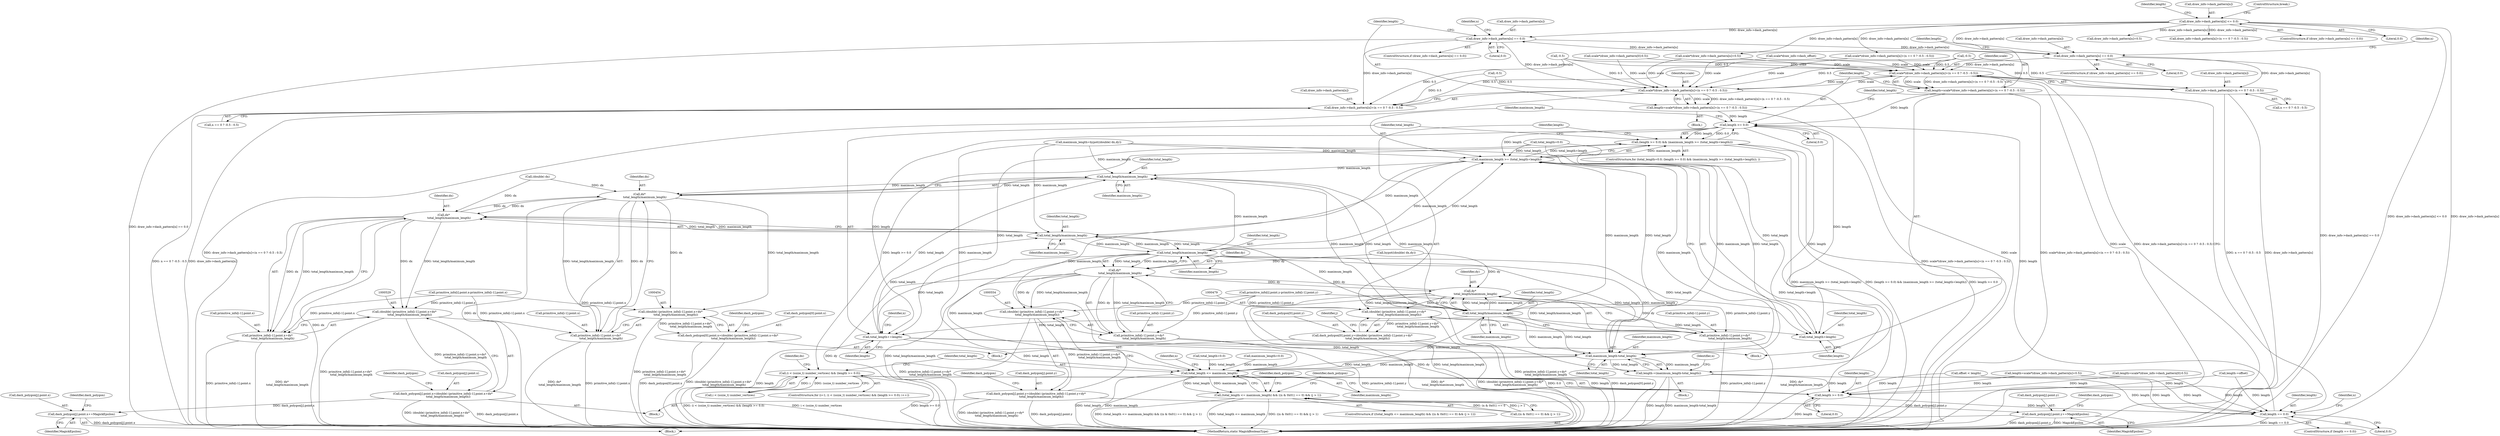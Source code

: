 digraph "0_ImageMagick_726812fa2fa7ce16bcf58f6e115f65427a1c0950_0@pointer" {
"1000387" [label="(Call,draw_info->dash_pattern[n] == 0.0)"];
"1000245" [label="(Call,draw_info->dash_pattern[n] <= 0.0)"];
"1000605" [label="(Call,draw_info->dash_pattern[n] == 0.0)"];
"1000387" [label="(Call,draw_info->dash_pattern[n] == 0.0)"];
"1000399" [label="(Call,scale*(draw_info->dash_pattern[n]+(n == 0 ? -0.5 : 0.5)))"];
"1000397" [label="(Call,length=scale*(draw_info->dash_pattern[n]+(n == 0 ? -0.5 : 0.5)))"];
"1000419" [label="(Call,length >= 0.0)"];
"1000418" [label="(Call,(length >= 0.0) && (maximum_length >= (total_length+length)))"];
"1000322" [label="(Call,(i < (ssize_t) number_vertices) && (length >= 0.0))"];
"1000422" [label="(Call,maximum_length >= (total_length+length))"];
"1000467" [label="(Call,total_length/maximum_length)"];
"1000465" [label="(Call,dx*\n            total_length/maximum_length)"];
"1000453" [label="(Call,(double) (primitive_info[i-1].point.x+dx*\n            total_length/maximum_length))"];
"1000445" [label="(Call,dash_polygon[0].point.x=(double) (primitive_info[i-1].point.x+dx*\n            total_length/maximum_length))"];
"1000455" [label="(Call,primitive_info[i-1].point.x+dx*\n            total_length/maximum_length)"];
"1000540" [label="(Call,dx*\n            total_length/maximum_length)"];
"1000528" [label="(Call,(double) (primitive_info[i-1].point.x+dx*\n            total_length/maximum_length))"];
"1000520" [label="(Call,dash_polygon[j].point.x=(double) (primitive_info[i-1].point.x+dx*\n            total_length/maximum_length))"];
"1000684" [label="(Call,dash_polygon[j].point.x+=MagickEpsilon)"];
"1000530" [label="(Call,primitive_info[i-1].point.x+dx*\n            total_length/maximum_length)"];
"1000492" [label="(Call,total_length/maximum_length)"];
"1000424" [label="(Call,total_length+length)"];
"1000428" [label="(Call,total_length+=length)"];
"1000542" [label="(Call,total_length/maximum_length)"];
"1000567" [label="(Call,total_length/maximum_length)"];
"1000565" [label="(Call,dy*\n            total_length/maximum_length)"];
"1000490" [label="(Call,dy*\n            total_length/maximum_length)"];
"1000478" [label="(Call,(double) (primitive_info[i-1].point.y+dy*\n            total_length/maximum_length))"];
"1000470" [label="(Call,dash_polygon[0].point.y=(double) (primitive_info[i-1].point.y+dy*\n            total_length/maximum_length))"];
"1000480" [label="(Call,primitive_info[i-1].point.y+dy*\n            total_length/maximum_length)"];
"1000553" [label="(Call,(double) (primitive_info[i-1].point.y+dy*\n            total_length/maximum_length))"];
"1000545" [label="(Call,dash_polygon[j].point.y=(double) (primitive_info[i-1].point.y+dy*\n            total_length/maximum_length))"];
"1000693" [label="(Call,dash_polygon[j].point.y+=MagickEpsilon)"];
"1000555" [label="(Call,primitive_info[i-1].point.y+dy*\n            total_length/maximum_length)"];
"1000634" [label="(Call,maximum_length-total_length)"];
"1000632" [label="(Call,length-=(maximum_length-total_length))"];
"1000328" [label="(Call,length >= 0.0)"];
"1000380" [label="(Call,length == 0.0)"];
"1000662" [label="(Call,total_length <= maximum_length)"];
"1000661" [label="(Call,(total_length <= maximum_length) && ((n & 0x01) == 0) && (j > 1))"];
"1000617" [label="(Call,scale*(draw_info->dash_pattern[n]+(n == 0 ? -0.5 : 0.5)))"];
"1000615" [label="(Call,length=scale*(draw_info->dash_pattern[n]+(n == 0 ? -0.5 : 0.5)))"];
"1000401" [label="(Call,draw_info->dash_pattern[n]+(n == 0 ? -0.5 : 0.5))"];
"1000619" [label="(Call,draw_info->dash_pattern[n]+(n == 0 ? -0.5 : 0.5))"];
"1000491" [label="(Identifier,dy)"];
"1000333" [label="(Block,)"];
"1000480" [label="(Call,primitive_info[i-1].point.y+dy*\n            total_length/maximum_length)"];
"1000469" [label="(Identifier,maximum_length)"];
"1000467" [label="(Call,total_length/maximum_length)"];
"1000493" [label="(Identifier,total_length)"];
"1000566" [label="(Identifier,dy)"];
"1000372" [label="(Call,maximum_length=hypot((double) dx,dy))"];
"1000496" [label="(Identifier,j)"];
"1000375" [label="(Call,(double) dx)"];
"1000556" [label="(Call,primitive_info[i-1].point.y)"];
"1000400" [label="(Identifier,scale)"];
"1000541" [label="(Identifier,dx)"];
"1000395" [label="(Identifier,n)"];
"1000663" [label="(Identifier,total_length)"];
"1000415" [label="(Call,total_length=0.0)"];
"1000402" [label="(Call,draw_info->dash_pattern[n])"];
"1000318" [label="(ControlStructure,for (i=1; (i < (ssize_t) number_vertices) && (length >= 0.0); i++))"];
"1000453" [label="(Call,(double) (primitive_info[i-1].point.x+dx*\n            total_length/maximum_length))"];
"1000422" [label="(Call,maximum_length >= (total_length+length))"];
"1000471" [label="(Call,dash_polygon[0].point.y)"];
"1000293" [label="(Call,offset < length)"];
"1000520" [label="(Call,dash_polygon[j].point.x=(double) (primitive_info[i-1].point.x+dx*\n            total_length/maximum_length))"];
"1000445" [label="(Call,dash_polygon[0].point.x=(double) (primitive_info[i-1].point.x+dx*\n            total_length/maximum_length))"];
"1000674" [label="(Block,)"];
"1000494" [label="(Identifier,maximum_length)"];
"1000255" [label="(Call,scale*(draw_info->dash_pattern[n]+(n == 0 ? -0.5 : 0.5)))"];
"1000668" [label="(Identifier,n)"];
"1000549" [label="(Identifier,dash_polygon)"];
"1000543" [label="(Identifier,total_length)"];
"1000455" [label="(Call,primitive_info[i-1].point.x+dx*\n            total_length/maximum_length)"];
"1000567" [label="(Call,total_length/maximum_length)"];
"1000420" [label="(Identifier,length)"];
"1000605" [label="(Call,draw_info->dash_pattern[n] == 0.0)"];
"1000383" [label="(Block,)"];
"1000329" [label="(Identifier,length)"];
"1000386" [label="(ControlStructure,if (draw_info->dash_pattern[n] == 0.0))"];
"1000615" [label="(Call,length=scale*(draw_info->dash_pattern[n]+(n == 0 ? -0.5 : 0.5)))"];
"1000618" [label="(Identifier,scale)"];
"1000542" [label="(Call,total_length/maximum_length)"];
"1000540" [label="(Call,dx*\n            total_length/maximum_length)"];
"1000490" [label="(Call,dy*\n            total_length/maximum_length)"];
"1000335" [label="(Identifier,dx)"];
"1000694" [label="(Call,dash_polygon[j].point.y)"];
"1000429" [label="(Identifier,total_length)"];
"1000446" [label="(Call,dash_polygon[0].point.x)"];
"1000636" [label="(Identifier,total_length)"];
"1000635" [label="(Identifier,maximum_length)"];
"1000388" [label="(Call,draw_info->dash_pattern[n])"];
"1000606" [label="(Call,draw_info->dash_pattern[n])"];
"1000544" [label="(Identifier,maximum_length)"];
"1000322" [label="(Call,(i < (ssize_t) number_vertices) && (length >= 0.0))"];
"1000684" [label="(Call,dash_polygon[j].point.x+=MagickEpsilon)"];
"1000660" [label="(ControlStructure,if ((total_length <= maximum_length) && ((n & 0x01) == 0) && (j > 1)))"];
"1000531" [label="(Call,primitive_info[i-1].point.x)"];
"1000629" [label="(Call,-0.5)"];
"1000315" [label="(Call,total_length=0.0)"];
"1000573" [label="(Identifier,dash_polygon)"];
"1000421" [label="(Literal,0.0)"];
"1000280" [label="(Call,length=scale*(draw_info->dash_pattern[n]+0.5))"];
"1000478" [label="(Call,(double) (primitive_info[i-1].point.y+dy*\n            total_length/maximum_length))"];
"1000665" [label="(Call,((n & 0x01) == 0) && (j > 1))"];
"1000466" [label="(Identifier,dx)"];
"1000425" [label="(Identifier,total_length)"];
"1000393" [label="(Literal,0.0)"];
"1000381" [label="(Identifier,length)"];
"1000336" [label="(Call,primitive_info[i].point.x-primitive_info[i-1].point.x)"];
"1000323" [label="(Call,i < (ssize_t) number_vertices)"];
"1000407" [label="(Call,n == 0 ? -0.5 : 0.5)"];
"1000205" [label="(Call,length=scale*(draw_info->dash_pattern[0]-0.5))"];
"1000284" [label="(Call,draw_info->dash_pattern[n]+0.5)"];
"1000416" [label="(Identifier,total_length)"];
"1000640" [label="(Identifier,n)"];
"1000398" [label="(Identifier,length)"];
"1000546" [label="(Call,dash_polygon[j].point.y)"];
"1000424" [label="(Call,total_length+length)"];
"1000456" [label="(Call,primitive_info[i-1].point.x)"];
"1000474" [label="(Identifier,dash_polygon)"];
"1000569" [label="(Identifier,maximum_length)"];
"1000620" [label="(Call,draw_info->dash_pattern[n])"];
"1000692" [label="(Identifier,MagickEpsilon)"];
"1000763" [label="(MethodReturn,static MagickBooleanType)"];
"1000397" [label="(Call,length=scale*(draw_info->dash_pattern[n]+(n == 0 ? -0.5 : 0.5)))"];
"1000411" [label="(Call,-0.5)"];
"1000499" [label="(Block,)"];
"1000419" [label="(Call,length >= 0.0)"];
"1000297" [label="(Call,length-=offset)"];
"1000470" [label="(Call,dash_polygon[0].point.y=(double) (primitive_info[i-1].point.y+dy*\n            total_length/maximum_length))"];
"1000625" [label="(Call,n == 0 ? -0.5 : 0.5)"];
"1000267" [label="(Call,-0.5)"];
"1000245" [label="(Call,draw_info->dash_pattern[n] <= 0.0)"];
"1000254" [label="(Identifier,length)"];
"1000568" [label="(Identifier,total_length)"];
"1000677" [label="(Identifier,dash_polygon)"];
"1000616" [label="(Identifier,length)"];
"1000530" [label="(Call,primitive_info[i-1].point.x+dx*\n            total_length/maximum_length)"];
"1000545" [label="(Call,dash_polygon[j].point.y=(double) (primitive_info[i-1].point.y+dy*\n            total_length/maximum_length))"];
"1000633" [label="(Identifier,length)"];
"1000387" [label="(Call,draw_info->dash_pattern[n] == 0.0)"];
"1000437" [label="(Block,)"];
"1000528" [label="(Call,(double) (primitive_info[i-1].point.x+dx*\n            total_length/maximum_length))"];
"1000492" [label="(Call,total_length/maximum_length)"];
"1000465" [label="(Call,dx*\n            total_length/maximum_length)"];
"1000385" [label="(Identifier,n)"];
"1000207" [label="(Call,scale*(draw_info->dash_pattern[0]-0.5))"];
"1000664" [label="(Identifier,maximum_length)"];
"1000401" [label="(Call,draw_info->dash_pattern[n]+(n == 0 ? -0.5 : 0.5))"];
"1000428" [label="(Call,total_length+=length)"];
"1000224" [label="(Call,scale*draw_info->dash_offset)"];
"1000246" [label="(Call,draw_info->dash_pattern[n])"];
"1000382" [label="(Literal,0.0)"];
"1000282" [label="(Call,scale*(draw_info->dash_pattern[n]+0.5))"];
"1000662" [label="(Call,total_length <= maximum_length)"];
"1000661" [label="(Call,(total_length <= maximum_length) && ((n & 0x01) == 0) && (j > 1))"];
"1000604" [label="(ControlStructure,if (draw_info->dash_pattern[n] == 0.0))"];
"1000426" [label="(Identifier,length)"];
"1000701" [label="(Identifier,MagickEpsilon)"];
"1000705" [label="(Identifier,dash_polygon)"];
"1000611" [label="(Literal,0.0)"];
"1000553" [label="(Call,(double) (primitive_info[i-1].point.y+dy*\n            total_length/maximum_length))"];
"1000632" [label="(Call,length-=(maximum_length-total_length))"];
"1000380" [label="(Call,length == 0.0)"];
"1000257" [label="(Call,draw_info->dash_pattern[n]+(n == 0 ? -0.5 : 0.5))"];
"1000330" [label="(Literal,0.0)"];
"1000414" [label="(ControlStructure,for (total_length=0.0; (length >= 0.0) && (maximum_length >= (total_length+length)); ))"];
"1000244" [label="(ControlStructure,if (draw_info->dash_pattern[n] <= 0.0))"];
"1000521" [label="(Call,dash_polygon[j].point.x)"];
"1000312" [label="(Call,maximum_length=0.0)"];
"1000328" [label="(Call,length >= 0.0)"];
"1000379" [label="(ControlStructure,if (length == 0.0))"];
"1000252" [label="(ControlStructure,break;)"];
"1000468" [label="(Identifier,total_length)"];
"1000617" [label="(Call,scale*(draw_info->dash_pattern[n]+(n == 0 ? -0.5 : 0.5)))"];
"1000685" [label="(Call,dash_polygon[j].point.x)"];
"1000697" [label="(Identifier,dash_polygon)"];
"1000399" [label="(Call,scale*(draw_info->dash_pattern[n]+(n == 0 ? -0.5 : 0.5)))"];
"1000619" [label="(Call,draw_info->dash_pattern[n]+(n == 0 ? -0.5 : 0.5))"];
"1000434" [label="(Identifier,n)"];
"1000634" [label="(Call,maximum_length-total_length)"];
"1000427" [label="(Block,)"];
"1000735" [label="(Identifier,dash_polygon)"];
"1000613" [label="(Identifier,n)"];
"1000430" [label="(Identifier,length)"];
"1000374" [label="(Call,hypot((double) dx,dy))"];
"1000555" [label="(Call,primitive_info[i-1].point.y+dy*\n            total_length/maximum_length)"];
"1000423" [label="(Identifier,maximum_length)"];
"1000355" [label="(Call,primitive_info[i].point.y-primitive_info[i-1].point.y)"];
"1000251" [label="(Literal,0.0)"];
"1000565" [label="(Call,dy*\n            total_length/maximum_length)"];
"1000481" [label="(Call,primitive_info[i-1].point.y)"];
"1000693" [label="(Call,dash_polygon[j].point.y+=MagickEpsilon)"];
"1000418" [label="(Call,(length >= 0.0) && (maximum_length >= (total_length+length)))"];
"1000387" -> "1000386"  [label="AST: "];
"1000387" -> "1000393"  [label="CFG: "];
"1000388" -> "1000387"  [label="AST: "];
"1000393" -> "1000387"  [label="AST: "];
"1000395" -> "1000387"  [label="CFG: "];
"1000398" -> "1000387"  [label="CFG: "];
"1000387" -> "1000763"  [label="DDG: draw_info->dash_pattern[n] == 0.0"];
"1000245" -> "1000387"  [label="DDG: draw_info->dash_pattern[n]"];
"1000605" -> "1000387"  [label="DDG: draw_info->dash_pattern[n]"];
"1000387" -> "1000399"  [label="DDG: draw_info->dash_pattern[n]"];
"1000387" -> "1000401"  [label="DDG: draw_info->dash_pattern[n]"];
"1000387" -> "1000605"  [label="DDG: draw_info->dash_pattern[n]"];
"1000245" -> "1000244"  [label="AST: "];
"1000245" -> "1000251"  [label="CFG: "];
"1000246" -> "1000245"  [label="AST: "];
"1000251" -> "1000245"  [label="AST: "];
"1000252" -> "1000245"  [label="CFG: "];
"1000254" -> "1000245"  [label="CFG: "];
"1000245" -> "1000763"  [label="DDG: draw_info->dash_pattern[n] <= 0.0"];
"1000245" -> "1000763"  [label="DDG: draw_info->dash_pattern[n]"];
"1000245" -> "1000255"  [label="DDG: draw_info->dash_pattern[n]"];
"1000245" -> "1000257"  [label="DDG: draw_info->dash_pattern[n]"];
"1000245" -> "1000282"  [label="DDG: draw_info->dash_pattern[n]"];
"1000245" -> "1000284"  [label="DDG: draw_info->dash_pattern[n]"];
"1000245" -> "1000605"  [label="DDG: draw_info->dash_pattern[n]"];
"1000605" -> "1000604"  [label="AST: "];
"1000605" -> "1000611"  [label="CFG: "];
"1000606" -> "1000605"  [label="AST: "];
"1000611" -> "1000605"  [label="AST: "];
"1000613" -> "1000605"  [label="CFG: "];
"1000616" -> "1000605"  [label="CFG: "];
"1000605" -> "1000763"  [label="DDG: draw_info->dash_pattern[n] == 0.0"];
"1000605" -> "1000617"  [label="DDG: draw_info->dash_pattern[n]"];
"1000605" -> "1000619"  [label="DDG: draw_info->dash_pattern[n]"];
"1000399" -> "1000397"  [label="AST: "];
"1000399" -> "1000401"  [label="CFG: "];
"1000400" -> "1000399"  [label="AST: "];
"1000401" -> "1000399"  [label="AST: "];
"1000397" -> "1000399"  [label="CFG: "];
"1000399" -> "1000763"  [label="DDG: draw_info->dash_pattern[n]+(n == 0 ? -0.5 : 0.5)"];
"1000399" -> "1000763"  [label="DDG: scale"];
"1000399" -> "1000397"  [label="DDG: scale"];
"1000399" -> "1000397"  [label="DDG: draw_info->dash_pattern[n]+(n == 0 ? -0.5 : 0.5)"];
"1000224" -> "1000399"  [label="DDG: scale"];
"1000617" -> "1000399"  [label="DDG: scale"];
"1000207" -> "1000399"  [label="DDG: scale"];
"1000255" -> "1000399"  [label="DDG: scale"];
"1000282" -> "1000399"  [label="DDG: scale"];
"1000411" -> "1000399"  [label="DDG: 0.5"];
"1000629" -> "1000399"  [label="DDG: 0.5"];
"1000267" -> "1000399"  [label="DDG: 0.5"];
"1000399" -> "1000617"  [label="DDG: scale"];
"1000397" -> "1000383"  [label="AST: "];
"1000398" -> "1000397"  [label="AST: "];
"1000416" -> "1000397"  [label="CFG: "];
"1000397" -> "1000763"  [label="DDG: scale*(draw_info->dash_pattern[n]+(n == 0 ? -0.5 : 0.5))"];
"1000397" -> "1000419"  [label="DDG: length"];
"1000419" -> "1000418"  [label="AST: "];
"1000419" -> "1000421"  [label="CFG: "];
"1000420" -> "1000419"  [label="AST: "];
"1000421" -> "1000419"  [label="AST: "];
"1000423" -> "1000419"  [label="CFG: "];
"1000418" -> "1000419"  [label="CFG: "];
"1000419" -> "1000418"  [label="DDG: length"];
"1000419" -> "1000418"  [label="DDG: 0.0"];
"1000615" -> "1000419"  [label="DDG: length"];
"1000380" -> "1000419"  [label="DDG: length"];
"1000419" -> "1000422"  [label="DDG: length"];
"1000419" -> "1000424"  [label="DDG: length"];
"1000419" -> "1000428"  [label="DDG: length"];
"1000419" -> "1000632"  [label="DDG: length"];
"1000418" -> "1000414"  [label="AST: "];
"1000418" -> "1000422"  [label="CFG: "];
"1000422" -> "1000418"  [label="AST: "];
"1000429" -> "1000418"  [label="CFG: "];
"1000633" -> "1000418"  [label="CFG: "];
"1000418" -> "1000763"  [label="DDG: maximum_length >= (total_length+length)"];
"1000418" -> "1000763"  [label="DDG: (length >= 0.0) && (maximum_length >= (total_length+length))"];
"1000418" -> "1000763"  [label="DDG: length >= 0.0"];
"1000418" -> "1000322"  [label="DDG: length >= 0.0"];
"1000422" -> "1000418"  [label="DDG: maximum_length"];
"1000422" -> "1000418"  [label="DDG: total_length+length"];
"1000322" -> "1000318"  [label="AST: "];
"1000322" -> "1000323"  [label="CFG: "];
"1000322" -> "1000328"  [label="CFG: "];
"1000323" -> "1000322"  [label="AST: "];
"1000328" -> "1000322"  [label="AST: "];
"1000335" -> "1000322"  [label="CFG: "];
"1000663" -> "1000322"  [label="CFG: "];
"1000322" -> "1000763"  [label="DDG: length >= 0.0"];
"1000322" -> "1000763"  [label="DDG: (i < (ssize_t) number_vertices) && (length >= 0.0)"];
"1000322" -> "1000763"  [label="DDG: i < (ssize_t) number_vertices"];
"1000323" -> "1000322"  [label="DDG: i"];
"1000323" -> "1000322"  [label="DDG: (ssize_t) number_vertices"];
"1000328" -> "1000322"  [label="DDG: length"];
"1000328" -> "1000322"  [label="DDG: 0.0"];
"1000422" -> "1000424"  [label="CFG: "];
"1000423" -> "1000422"  [label="AST: "];
"1000424" -> "1000422"  [label="AST: "];
"1000422" -> "1000763"  [label="DDG: total_length+length"];
"1000567" -> "1000422"  [label="DDG: maximum_length"];
"1000567" -> "1000422"  [label="DDG: total_length"];
"1000492" -> "1000422"  [label="DDG: maximum_length"];
"1000492" -> "1000422"  [label="DDG: total_length"];
"1000372" -> "1000422"  [label="DDG: maximum_length"];
"1000415" -> "1000422"  [label="DDG: total_length"];
"1000422" -> "1000467"  [label="DDG: maximum_length"];
"1000422" -> "1000542"  [label="DDG: maximum_length"];
"1000422" -> "1000634"  [label="DDG: maximum_length"];
"1000422" -> "1000662"  [label="DDG: maximum_length"];
"1000467" -> "1000465"  [label="AST: "];
"1000467" -> "1000469"  [label="CFG: "];
"1000468" -> "1000467"  [label="AST: "];
"1000469" -> "1000467"  [label="AST: "];
"1000465" -> "1000467"  [label="CFG: "];
"1000467" -> "1000465"  [label="DDG: total_length"];
"1000467" -> "1000465"  [label="DDG: maximum_length"];
"1000428" -> "1000467"  [label="DDG: total_length"];
"1000567" -> "1000467"  [label="DDG: maximum_length"];
"1000492" -> "1000467"  [label="DDG: maximum_length"];
"1000372" -> "1000467"  [label="DDG: maximum_length"];
"1000467" -> "1000492"  [label="DDG: total_length"];
"1000467" -> "1000492"  [label="DDG: maximum_length"];
"1000465" -> "1000455"  [label="AST: "];
"1000466" -> "1000465"  [label="AST: "];
"1000455" -> "1000465"  [label="CFG: "];
"1000465" -> "1000763"  [label="DDG: dx"];
"1000465" -> "1000453"  [label="DDG: dx"];
"1000465" -> "1000453"  [label="DDG: total_length/maximum_length"];
"1000465" -> "1000455"  [label="DDG: dx"];
"1000465" -> "1000455"  [label="DDG: total_length/maximum_length"];
"1000375" -> "1000465"  [label="DDG: dx"];
"1000540" -> "1000465"  [label="DDG: dx"];
"1000465" -> "1000540"  [label="DDG: dx"];
"1000453" -> "1000445"  [label="AST: "];
"1000453" -> "1000455"  [label="CFG: "];
"1000454" -> "1000453"  [label="AST: "];
"1000455" -> "1000453"  [label="AST: "];
"1000445" -> "1000453"  [label="CFG: "];
"1000453" -> "1000763"  [label="DDG: primitive_info[i-1].point.x+dx*\n            total_length/maximum_length"];
"1000453" -> "1000445"  [label="DDG: primitive_info[i-1].point.x+dx*\n            total_length/maximum_length"];
"1000336" -> "1000453"  [label="DDG: primitive_info[i-1].point.x"];
"1000445" -> "1000437"  [label="AST: "];
"1000446" -> "1000445"  [label="AST: "];
"1000474" -> "1000445"  [label="CFG: "];
"1000445" -> "1000763"  [label="DDG: dash_polygon[0].point.x"];
"1000445" -> "1000763"  [label="DDG: (double) (primitive_info[i-1].point.x+dx*\n            total_length/maximum_length)"];
"1000456" -> "1000455"  [label="AST: "];
"1000455" -> "1000763"  [label="DDG: dx*\n            total_length/maximum_length"];
"1000455" -> "1000763"  [label="DDG: primitive_info[i-1].point.x"];
"1000336" -> "1000455"  [label="DDG: primitive_info[i-1].point.x"];
"1000540" -> "1000530"  [label="AST: "];
"1000540" -> "1000542"  [label="CFG: "];
"1000541" -> "1000540"  [label="AST: "];
"1000542" -> "1000540"  [label="AST: "];
"1000530" -> "1000540"  [label="CFG: "];
"1000540" -> "1000763"  [label="DDG: dx"];
"1000540" -> "1000528"  [label="DDG: dx"];
"1000540" -> "1000528"  [label="DDG: total_length/maximum_length"];
"1000540" -> "1000530"  [label="DDG: dx"];
"1000540" -> "1000530"  [label="DDG: total_length/maximum_length"];
"1000375" -> "1000540"  [label="DDG: dx"];
"1000542" -> "1000540"  [label="DDG: total_length"];
"1000542" -> "1000540"  [label="DDG: maximum_length"];
"1000528" -> "1000520"  [label="AST: "];
"1000528" -> "1000530"  [label="CFG: "];
"1000529" -> "1000528"  [label="AST: "];
"1000530" -> "1000528"  [label="AST: "];
"1000520" -> "1000528"  [label="CFG: "];
"1000528" -> "1000763"  [label="DDG: primitive_info[i-1].point.x+dx*\n            total_length/maximum_length"];
"1000528" -> "1000520"  [label="DDG: primitive_info[i-1].point.x+dx*\n            total_length/maximum_length"];
"1000336" -> "1000528"  [label="DDG: primitive_info[i-1].point.x"];
"1000520" -> "1000499"  [label="AST: "];
"1000521" -> "1000520"  [label="AST: "];
"1000549" -> "1000520"  [label="CFG: "];
"1000520" -> "1000763"  [label="DDG: (double) (primitive_info[i-1].point.x+dx*\n            total_length/maximum_length)"];
"1000520" -> "1000763"  [label="DDG: dash_polygon[j].point.x"];
"1000520" -> "1000684"  [label="DDG: dash_polygon[j].point.x"];
"1000684" -> "1000674"  [label="AST: "];
"1000684" -> "1000692"  [label="CFG: "];
"1000685" -> "1000684"  [label="AST: "];
"1000692" -> "1000684"  [label="AST: "];
"1000697" -> "1000684"  [label="CFG: "];
"1000684" -> "1000763"  [label="DDG: dash_polygon[j].point.x"];
"1000531" -> "1000530"  [label="AST: "];
"1000530" -> "1000763"  [label="DDG: dx*\n            total_length/maximum_length"];
"1000530" -> "1000763"  [label="DDG: primitive_info[i-1].point.x"];
"1000336" -> "1000530"  [label="DDG: primitive_info[i-1].point.x"];
"1000492" -> "1000490"  [label="AST: "];
"1000492" -> "1000494"  [label="CFG: "];
"1000493" -> "1000492"  [label="AST: "];
"1000494" -> "1000492"  [label="AST: "];
"1000490" -> "1000492"  [label="CFG: "];
"1000492" -> "1000424"  [label="DDG: total_length"];
"1000492" -> "1000428"  [label="DDG: total_length"];
"1000492" -> "1000490"  [label="DDG: total_length"];
"1000492" -> "1000490"  [label="DDG: maximum_length"];
"1000492" -> "1000542"  [label="DDG: maximum_length"];
"1000492" -> "1000634"  [label="DDG: maximum_length"];
"1000492" -> "1000634"  [label="DDG: total_length"];
"1000492" -> "1000662"  [label="DDG: maximum_length"];
"1000424" -> "1000426"  [label="CFG: "];
"1000425" -> "1000424"  [label="AST: "];
"1000426" -> "1000424"  [label="AST: "];
"1000567" -> "1000424"  [label="DDG: total_length"];
"1000415" -> "1000424"  [label="DDG: total_length"];
"1000428" -> "1000427"  [label="AST: "];
"1000428" -> "1000430"  [label="CFG: "];
"1000429" -> "1000428"  [label="AST: "];
"1000430" -> "1000428"  [label="AST: "];
"1000434" -> "1000428"  [label="CFG: "];
"1000428" -> "1000763"  [label="DDG: length"];
"1000567" -> "1000428"  [label="DDG: total_length"];
"1000415" -> "1000428"  [label="DDG: total_length"];
"1000428" -> "1000542"  [label="DDG: total_length"];
"1000428" -> "1000634"  [label="DDG: total_length"];
"1000428" -> "1000662"  [label="DDG: total_length"];
"1000542" -> "1000544"  [label="CFG: "];
"1000543" -> "1000542"  [label="AST: "];
"1000544" -> "1000542"  [label="AST: "];
"1000567" -> "1000542"  [label="DDG: maximum_length"];
"1000372" -> "1000542"  [label="DDG: maximum_length"];
"1000542" -> "1000567"  [label="DDG: total_length"];
"1000542" -> "1000567"  [label="DDG: maximum_length"];
"1000567" -> "1000565"  [label="AST: "];
"1000567" -> "1000569"  [label="CFG: "];
"1000568" -> "1000567"  [label="AST: "];
"1000569" -> "1000567"  [label="AST: "];
"1000565" -> "1000567"  [label="CFG: "];
"1000567" -> "1000565"  [label="DDG: total_length"];
"1000567" -> "1000565"  [label="DDG: maximum_length"];
"1000567" -> "1000634"  [label="DDG: maximum_length"];
"1000567" -> "1000634"  [label="DDG: total_length"];
"1000567" -> "1000662"  [label="DDG: maximum_length"];
"1000565" -> "1000555"  [label="AST: "];
"1000566" -> "1000565"  [label="AST: "];
"1000555" -> "1000565"  [label="CFG: "];
"1000565" -> "1000763"  [label="DDG: dy"];
"1000565" -> "1000763"  [label="DDG: total_length/maximum_length"];
"1000565" -> "1000490"  [label="DDG: dy"];
"1000565" -> "1000553"  [label="DDG: dy"];
"1000565" -> "1000553"  [label="DDG: total_length/maximum_length"];
"1000565" -> "1000555"  [label="DDG: dy"];
"1000565" -> "1000555"  [label="DDG: total_length/maximum_length"];
"1000490" -> "1000565"  [label="DDG: dy"];
"1000374" -> "1000565"  [label="DDG: dy"];
"1000490" -> "1000480"  [label="AST: "];
"1000491" -> "1000490"  [label="AST: "];
"1000480" -> "1000490"  [label="CFG: "];
"1000490" -> "1000763"  [label="DDG: dy"];
"1000490" -> "1000763"  [label="DDG: total_length/maximum_length"];
"1000490" -> "1000478"  [label="DDG: dy"];
"1000490" -> "1000478"  [label="DDG: total_length/maximum_length"];
"1000490" -> "1000480"  [label="DDG: dy"];
"1000490" -> "1000480"  [label="DDG: total_length/maximum_length"];
"1000374" -> "1000490"  [label="DDG: dy"];
"1000478" -> "1000470"  [label="AST: "];
"1000478" -> "1000480"  [label="CFG: "];
"1000479" -> "1000478"  [label="AST: "];
"1000480" -> "1000478"  [label="AST: "];
"1000470" -> "1000478"  [label="CFG: "];
"1000478" -> "1000763"  [label="DDG: primitive_info[i-1].point.y+dy*\n            total_length/maximum_length"];
"1000478" -> "1000470"  [label="DDG: primitive_info[i-1].point.y+dy*\n            total_length/maximum_length"];
"1000355" -> "1000478"  [label="DDG: primitive_info[i-1].point.y"];
"1000470" -> "1000437"  [label="AST: "];
"1000471" -> "1000470"  [label="AST: "];
"1000496" -> "1000470"  [label="CFG: "];
"1000470" -> "1000763"  [label="DDG: dash_polygon[0].point.y"];
"1000470" -> "1000763"  [label="DDG: (double) (primitive_info[i-1].point.y+dy*\n            total_length/maximum_length)"];
"1000481" -> "1000480"  [label="AST: "];
"1000480" -> "1000763"  [label="DDG: dy*\n            total_length/maximum_length"];
"1000480" -> "1000763"  [label="DDG: primitive_info[i-1].point.y"];
"1000355" -> "1000480"  [label="DDG: primitive_info[i-1].point.y"];
"1000553" -> "1000545"  [label="AST: "];
"1000553" -> "1000555"  [label="CFG: "];
"1000554" -> "1000553"  [label="AST: "];
"1000555" -> "1000553"  [label="AST: "];
"1000545" -> "1000553"  [label="CFG: "];
"1000553" -> "1000763"  [label="DDG: primitive_info[i-1].point.y+dy*\n            total_length/maximum_length"];
"1000553" -> "1000545"  [label="DDG: primitive_info[i-1].point.y+dy*\n            total_length/maximum_length"];
"1000355" -> "1000553"  [label="DDG: primitive_info[i-1].point.y"];
"1000545" -> "1000499"  [label="AST: "];
"1000546" -> "1000545"  [label="AST: "];
"1000573" -> "1000545"  [label="CFG: "];
"1000545" -> "1000763"  [label="DDG: (double) (primitive_info[i-1].point.y+dy*\n            total_length/maximum_length)"];
"1000545" -> "1000763"  [label="DDG: dash_polygon[j].point.y"];
"1000545" -> "1000693"  [label="DDG: dash_polygon[j].point.y"];
"1000693" -> "1000674"  [label="AST: "];
"1000693" -> "1000701"  [label="CFG: "];
"1000694" -> "1000693"  [label="AST: "];
"1000701" -> "1000693"  [label="AST: "];
"1000705" -> "1000693"  [label="CFG: "];
"1000693" -> "1000763"  [label="DDG: MagickEpsilon"];
"1000693" -> "1000763"  [label="DDG: dash_polygon[j].point.y"];
"1000556" -> "1000555"  [label="AST: "];
"1000555" -> "1000763"  [label="DDG: primitive_info[i-1].point.y"];
"1000555" -> "1000763"  [label="DDG: dy*\n            total_length/maximum_length"];
"1000355" -> "1000555"  [label="DDG: primitive_info[i-1].point.y"];
"1000634" -> "1000632"  [label="AST: "];
"1000634" -> "1000636"  [label="CFG: "];
"1000635" -> "1000634"  [label="AST: "];
"1000636" -> "1000634"  [label="AST: "];
"1000632" -> "1000634"  [label="CFG: "];
"1000634" -> "1000632"  [label="DDG: maximum_length"];
"1000634" -> "1000632"  [label="DDG: total_length"];
"1000372" -> "1000634"  [label="DDG: maximum_length"];
"1000415" -> "1000634"  [label="DDG: total_length"];
"1000634" -> "1000662"  [label="DDG: total_length"];
"1000634" -> "1000662"  [label="DDG: maximum_length"];
"1000632" -> "1000333"  [label="AST: "];
"1000633" -> "1000632"  [label="AST: "];
"1000640" -> "1000632"  [label="CFG: "];
"1000632" -> "1000763"  [label="DDG: length"];
"1000632" -> "1000763"  [label="DDG: maximum_length-total_length"];
"1000632" -> "1000328"  [label="DDG: length"];
"1000632" -> "1000380"  [label="DDG: length"];
"1000328" -> "1000330"  [label="CFG: "];
"1000329" -> "1000328"  [label="AST: "];
"1000330" -> "1000328"  [label="AST: "];
"1000328" -> "1000763"  [label="DDG: length"];
"1000297" -> "1000328"  [label="DDG: length"];
"1000205" -> "1000328"  [label="DDG: length"];
"1000293" -> "1000328"  [label="DDG: length"];
"1000280" -> "1000328"  [label="DDG: length"];
"1000328" -> "1000380"  [label="DDG: length"];
"1000380" -> "1000379"  [label="AST: "];
"1000380" -> "1000382"  [label="CFG: "];
"1000381" -> "1000380"  [label="AST: "];
"1000382" -> "1000380"  [label="AST: "];
"1000385" -> "1000380"  [label="CFG: "];
"1000416" -> "1000380"  [label="CFG: "];
"1000380" -> "1000763"  [label="DDG: length == 0.0"];
"1000297" -> "1000380"  [label="DDG: length"];
"1000205" -> "1000380"  [label="DDG: length"];
"1000293" -> "1000380"  [label="DDG: length"];
"1000280" -> "1000380"  [label="DDG: length"];
"1000662" -> "1000661"  [label="AST: "];
"1000662" -> "1000664"  [label="CFG: "];
"1000663" -> "1000662"  [label="AST: "];
"1000664" -> "1000662"  [label="AST: "];
"1000668" -> "1000662"  [label="CFG: "];
"1000661" -> "1000662"  [label="CFG: "];
"1000662" -> "1000763"  [label="DDG: total_length"];
"1000662" -> "1000763"  [label="DDG: maximum_length"];
"1000662" -> "1000661"  [label="DDG: total_length"];
"1000662" -> "1000661"  [label="DDG: maximum_length"];
"1000315" -> "1000662"  [label="DDG: total_length"];
"1000312" -> "1000662"  [label="DDG: maximum_length"];
"1000372" -> "1000662"  [label="DDG: maximum_length"];
"1000661" -> "1000660"  [label="AST: "];
"1000661" -> "1000665"  [label="CFG: "];
"1000665" -> "1000661"  [label="AST: "];
"1000677" -> "1000661"  [label="CFG: "];
"1000735" -> "1000661"  [label="CFG: "];
"1000661" -> "1000763"  [label="DDG: (total_length <= maximum_length) && ((n & 0x01) == 0) && (j > 1)"];
"1000661" -> "1000763"  [label="DDG: total_length <= maximum_length"];
"1000661" -> "1000763"  [label="DDG: ((n & 0x01) == 0) && (j > 1)"];
"1000665" -> "1000661"  [label="DDG: (n & 0x01) == 0"];
"1000665" -> "1000661"  [label="DDG: j > 1"];
"1000617" -> "1000615"  [label="AST: "];
"1000617" -> "1000619"  [label="CFG: "];
"1000618" -> "1000617"  [label="AST: "];
"1000619" -> "1000617"  [label="AST: "];
"1000615" -> "1000617"  [label="CFG: "];
"1000617" -> "1000763"  [label="DDG: scale"];
"1000617" -> "1000763"  [label="DDG: draw_info->dash_pattern[n]+(n == 0 ? -0.5 : 0.5)"];
"1000617" -> "1000615"  [label="DDG: scale"];
"1000617" -> "1000615"  [label="DDG: draw_info->dash_pattern[n]+(n == 0 ? -0.5 : 0.5)"];
"1000224" -> "1000617"  [label="DDG: scale"];
"1000207" -> "1000617"  [label="DDG: scale"];
"1000255" -> "1000617"  [label="DDG: scale"];
"1000282" -> "1000617"  [label="DDG: scale"];
"1000629" -> "1000617"  [label="DDG: 0.5"];
"1000267" -> "1000617"  [label="DDG: 0.5"];
"1000615" -> "1000427"  [label="AST: "];
"1000616" -> "1000615"  [label="AST: "];
"1000420" -> "1000615"  [label="CFG: "];
"1000615" -> "1000763"  [label="DDG: scale*(draw_info->dash_pattern[n]+(n == 0 ? -0.5 : 0.5))"];
"1000401" -> "1000407"  [label="CFG: "];
"1000402" -> "1000401"  [label="AST: "];
"1000407" -> "1000401"  [label="AST: "];
"1000401" -> "1000763"  [label="DDG: draw_info->dash_pattern[n]"];
"1000401" -> "1000763"  [label="DDG: n == 0 ? -0.5 : 0.5"];
"1000411" -> "1000401"  [label="DDG: 0.5"];
"1000629" -> "1000401"  [label="DDG: 0.5"];
"1000267" -> "1000401"  [label="DDG: 0.5"];
"1000619" -> "1000625"  [label="CFG: "];
"1000620" -> "1000619"  [label="AST: "];
"1000625" -> "1000619"  [label="AST: "];
"1000619" -> "1000763"  [label="DDG: n == 0 ? -0.5 : 0.5"];
"1000619" -> "1000763"  [label="DDG: draw_info->dash_pattern[n]"];
"1000629" -> "1000619"  [label="DDG: 0.5"];
"1000267" -> "1000619"  [label="DDG: 0.5"];
}
